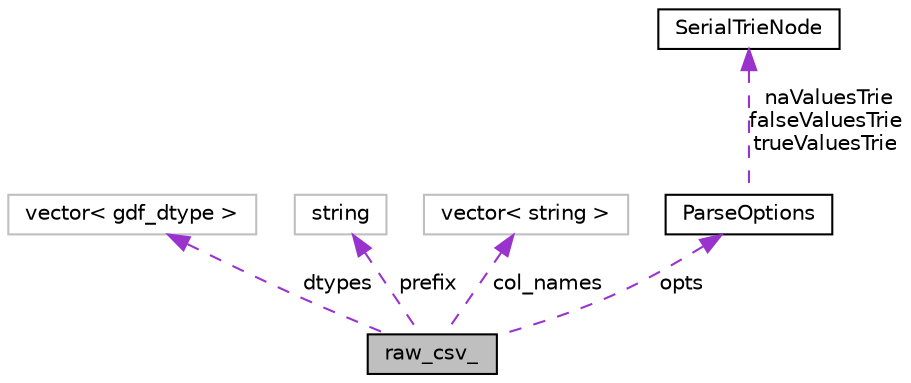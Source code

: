 digraph "raw_csv_"
{
  edge [fontname="Helvetica",fontsize="10",labelfontname="Helvetica",labelfontsize="10"];
  node [fontname="Helvetica",fontsize="10",shape=record];
  Node1 [label="raw_csv_",height=0.2,width=0.4,color="black", fillcolor="grey75", style="filled", fontcolor="black"];
  Node2 -> Node1 [dir="back",color="darkorchid3",fontsize="10",style="dashed",label=" dtypes" ,fontname="Helvetica"];
  Node2 [label="vector\< gdf_dtype \>",height=0.2,width=0.4,color="grey75", fillcolor="white", style="filled"];
  Node3 -> Node1 [dir="back",color="darkorchid3",fontsize="10",style="dashed",label=" prefix" ,fontname="Helvetica"];
  Node3 [label="string",height=0.2,width=0.4,color="grey75", fillcolor="white", style="filled"];
  Node4 -> Node1 [dir="back",color="darkorchid3",fontsize="10",style="dashed",label=" col_names" ,fontname="Helvetica"];
  Node4 [label="vector\< string \>",height=0.2,width=0.4,color="grey75", fillcolor="white", style="filled"];
  Node5 -> Node1 [dir="back",color="darkorchid3",fontsize="10",style="dashed",label=" opts" ,fontname="Helvetica"];
  Node5 [label="ParseOptions",height=0.2,width=0.4,color="black", fillcolor="white", style="filled",URL="$structParseOptions.html",tooltip="Structure for holding various options used when parsing and converting CSV data to cuDF data type val..."];
  Node6 -> Node5 [dir="back",color="darkorchid3",fontsize="10",style="dashed",label=" naValuesTrie\nfalseValuesTrie\ntrueValuesTrie" ,fontname="Helvetica"];
  Node6 [label="SerialTrieNode",height=0.2,width=0.4,color="black", fillcolor="white", style="filled",URL="$structSerialTrieNode.html"];
}
